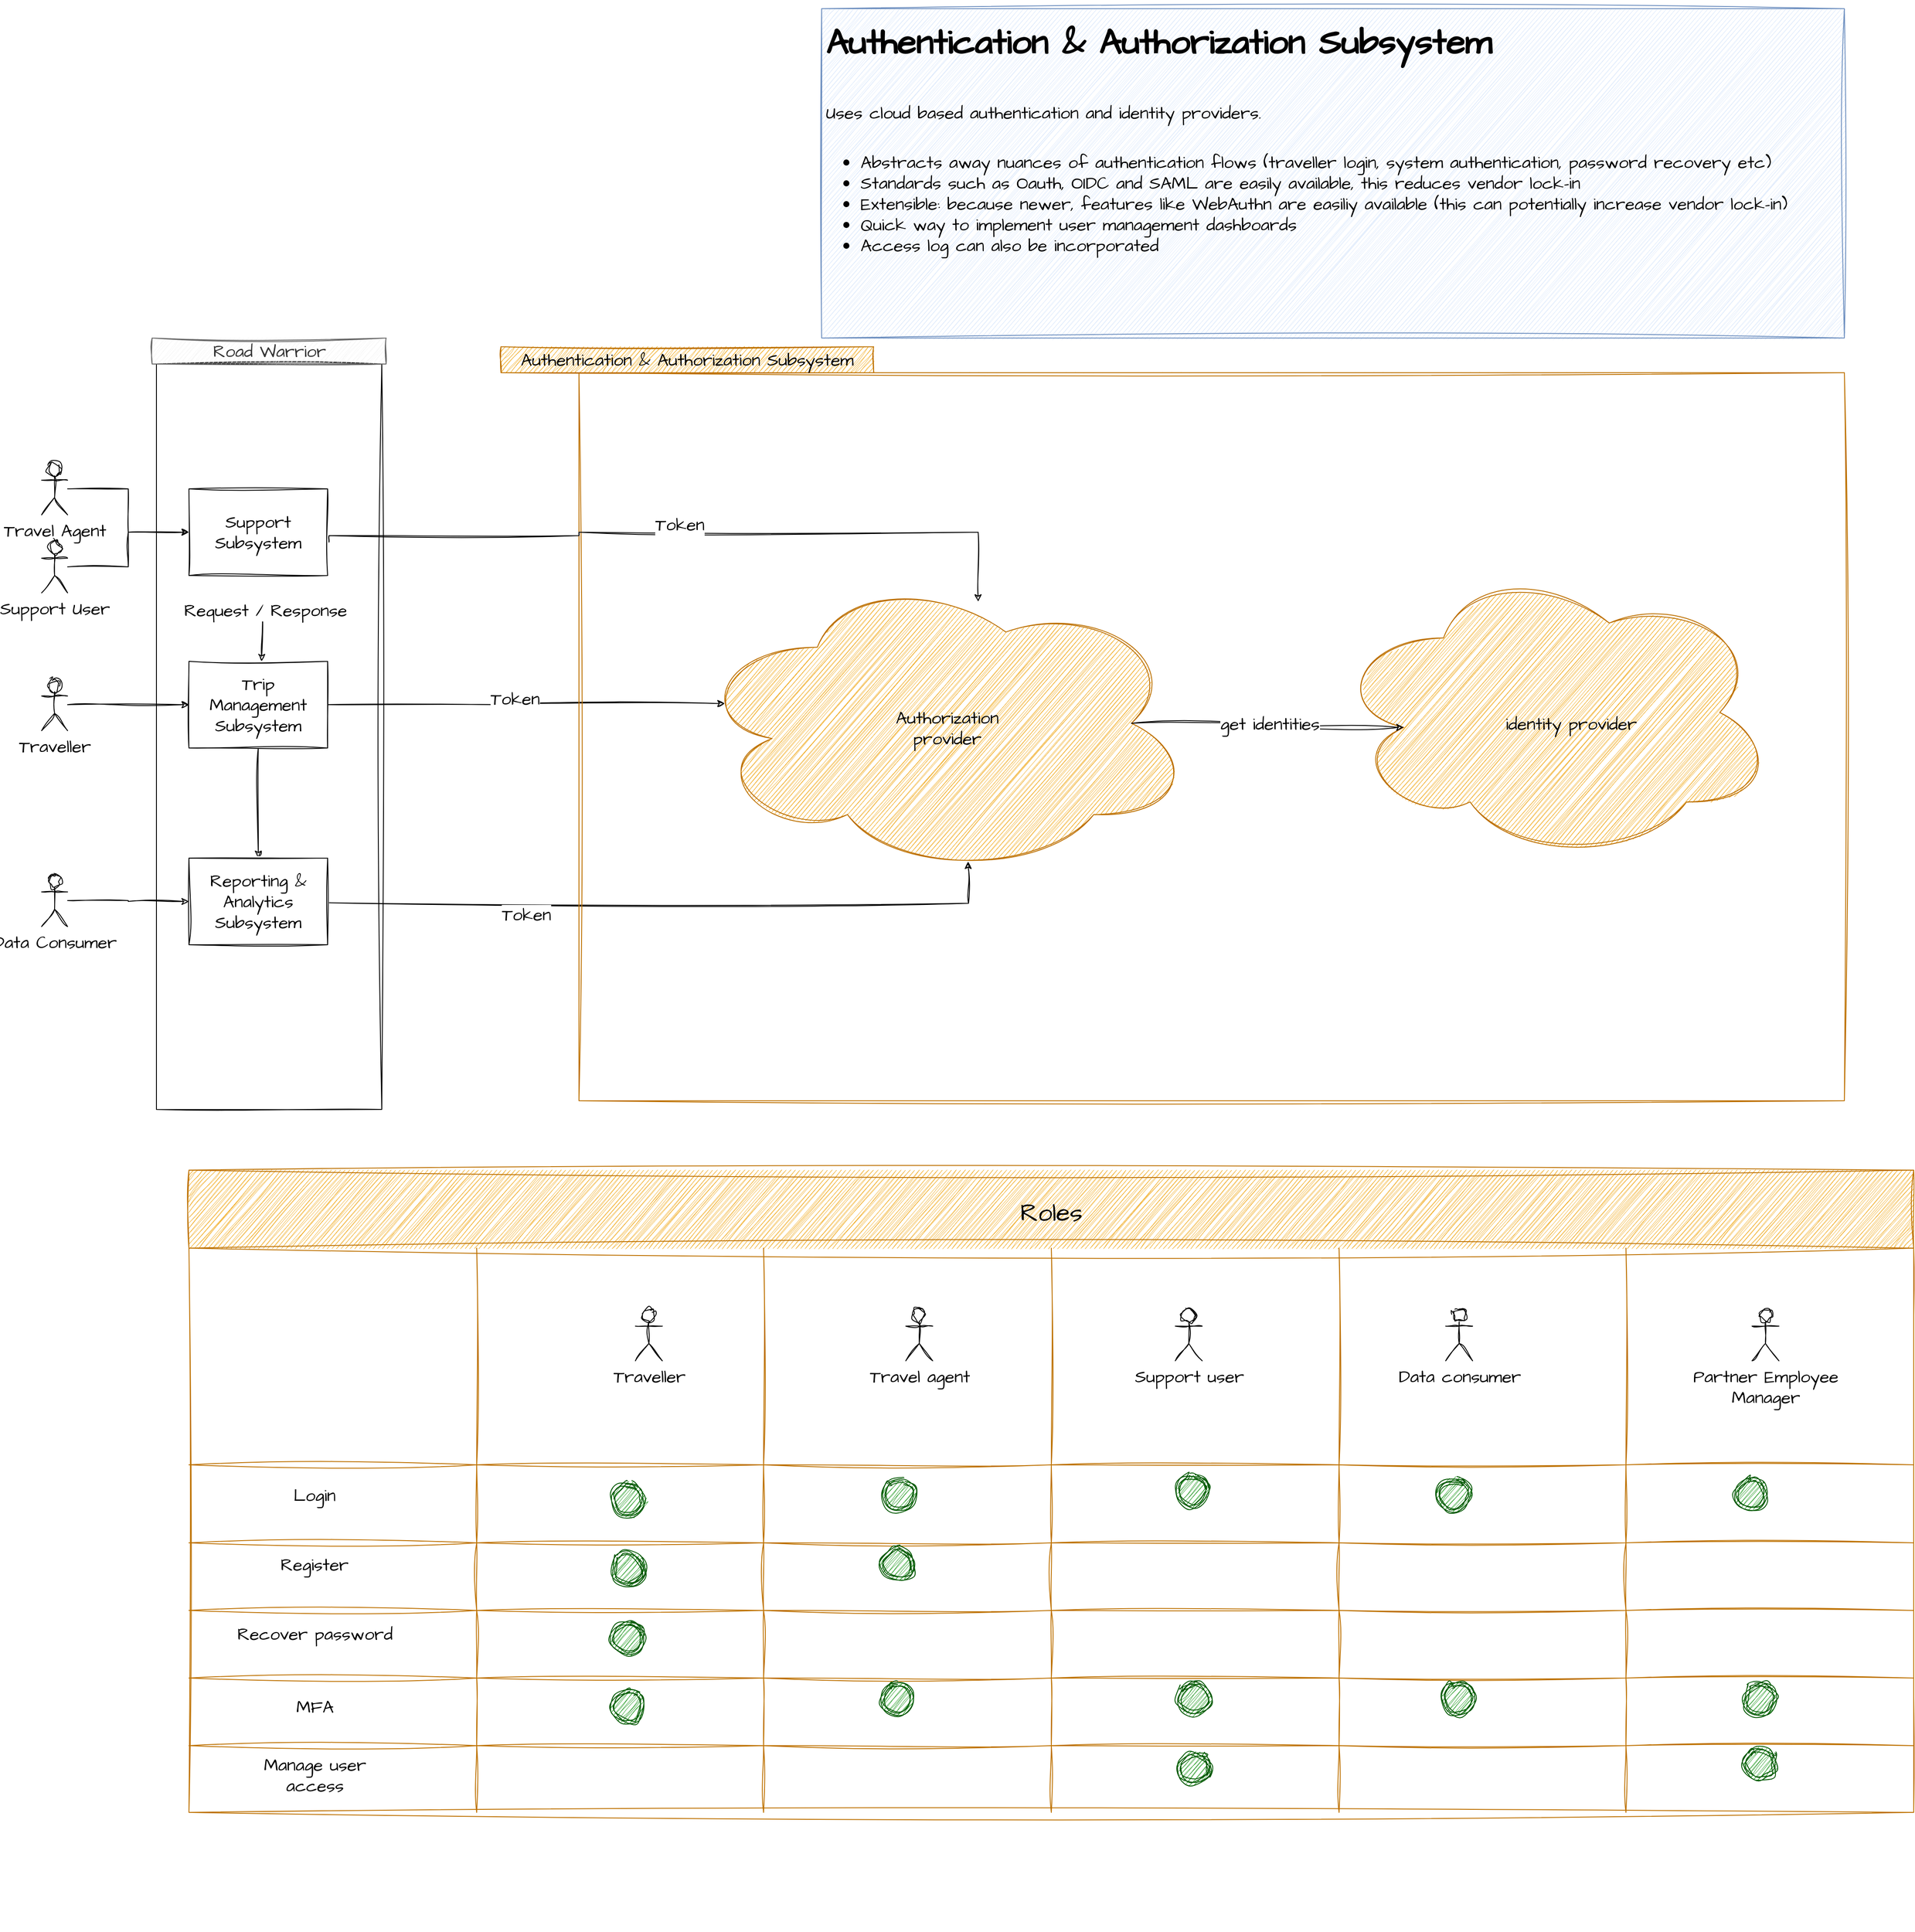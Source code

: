 <mxfile version="21.6.8" type="device">
  <diagram name="Page-1" id="iaMmfLkFWlHhySMgeEFM">
    <mxGraphModel dx="3787" dy="2923" grid="1" gridSize="10" guides="1" tooltips="1" connect="1" arrows="1" fold="1" page="1" pageScale="1" pageWidth="827" pageHeight="1169" math="0" shadow="0">
      <root>
        <mxCell id="0" />
        <mxCell id="1" parent="0" />
        <mxCell id="Tw4VB3FX5BYVcJqlLoP5-286" value="" style="rounded=0;whiteSpace=wrap;html=1;hachureGap=4;fontFamily=Architects Daughter;fontSource=https%3A%2F%2Ffonts.googleapis.com%2Fcss%3Ffamily%3DArchitects%2BDaughter;fontSize=20;fillColor=none;sketch=1;curveFitting=1;jiggle=2;" parent="1" vertex="1">
          <mxGeometry x="-467.5" y="370" width="260" height="860" as="geometry" />
        </mxCell>
        <mxCell id="dgVakmgCQbhf1UZAdD23-1" value="Support Subsystem" style="rounded=0;whiteSpace=wrap;html=1;hachureGap=4;fontFamily=Architects Daughter;fontSource=https%3A%2F%2Ffonts.googleapis.com%2Fcss%3Ffamily%3DArchitects%2BDaughter;fontSize=20;sketch=1;curveFitting=1;jiggle=2;" parent="1" vertex="1">
          <mxGeometry x="-430" y="514" width="160" height="100" as="geometry" />
        </mxCell>
        <mxCell id="dgVakmgCQbhf1UZAdD23-11" style="edgeStyle=orthogonalEdgeStyle;rounded=0;hachureGap=4;orthogonalLoop=1;jettySize=auto;html=1;entryX=0.5;entryY=0;entryDx=0;entryDy=0;fontFamily=Architects Daughter;fontSource=https%3A%2F%2Ffonts.googleapis.com%2Fcss%3Ffamily%3DArchitects%2BDaughter;fontSize=16;sketch=1;curveFitting=1;jiggle=2;" parent="1" source="dgVakmgCQbhf1UZAdD23-2" target="dgVakmgCQbhf1UZAdD23-6" edge="1">
          <mxGeometry relative="1" as="geometry" />
        </mxCell>
        <mxCell id="dgVakmgCQbhf1UZAdD23-29" style="edgeStyle=orthogonalEdgeStyle;rounded=0;hachureGap=4;orthogonalLoop=1;jettySize=auto;html=1;entryX=0.5;entryY=1;entryDx=0;entryDy=0;fontFamily=Architects Daughter;fontSource=https%3A%2F%2Ffonts.googleapis.com%2Fcss%3Ffamily%3DArchitects%2BDaughter;fontSize=16;startArrow=classic;startFill=1;sketch=1;curveFitting=1;jiggle=2;" parent="1" edge="1">
          <mxGeometry relative="1" as="geometry">
            <mxPoint x="-346" y="713" as="sourcePoint" />
            <mxPoint x="-346" y="643" as="targetPoint" />
          </mxGeometry>
        </mxCell>
        <mxCell id="8fw_uYAXPcDjaam-9VHa-3" style="edgeStyle=orthogonalEdgeStyle;rounded=0;hachureGap=4;orthogonalLoop=1;jettySize=auto;html=1;entryX=0.066;entryY=0.435;entryDx=0;entryDy=0;entryPerimeter=0;fontFamily=Architects Daughter;fontSource=https%3A%2F%2Ffonts.googleapis.com%2Fcss%3Ffamily%3DArchitects%2BDaughter;fontSize=16;sketch=1;curveFitting=1;jiggle=2;" parent="1" source="dgVakmgCQbhf1UZAdD23-2" target="Tw4VB3FX5BYVcJqlLoP5-24" edge="1">
          <mxGeometry relative="1" as="geometry" />
        </mxCell>
        <mxCell id="8fw_uYAXPcDjaam-9VHa-6" value="Token" style="edgeLabel;html=1;align=center;verticalAlign=middle;resizable=0;points=[];fontSize=20;fontFamily=Architects Daughter;sketch=1;curveFitting=1;jiggle=2;" parent="8fw_uYAXPcDjaam-9VHa-3" vertex="1" connectable="0">
          <mxGeometry x="-0.054" y="6" relative="1" as="geometry">
            <mxPoint as="offset" />
          </mxGeometry>
        </mxCell>
        <mxCell id="dgVakmgCQbhf1UZAdD23-2" value="Trip Management Subsystem" style="rounded=0;whiteSpace=wrap;html=1;hachureGap=4;fontFamily=Architects Daughter;fontSource=https%3A%2F%2Ffonts.googleapis.com%2Fcss%3Ffamily%3DArchitects%2BDaughter;fontSize=20;sketch=1;curveFitting=1;jiggle=2;" parent="1" vertex="1">
          <mxGeometry x="-430" y="713" width="160" height="100" as="geometry" />
        </mxCell>
        <mxCell id="8fw_uYAXPcDjaam-9VHa-2" style="edgeStyle=orthogonalEdgeStyle;rounded=0;hachureGap=4;orthogonalLoop=1;jettySize=auto;html=1;entryX=0.55;entryY=0.95;entryDx=0;entryDy=0;entryPerimeter=0;fontFamily=Architects Daughter;fontSource=https%3A%2F%2Ffonts.googleapis.com%2Fcss%3Ffamily%3DArchitects%2BDaughter;fontSize=16;sketch=1;curveFitting=1;jiggle=2;" parent="1" edge="1">
          <mxGeometry relative="1" as="geometry">
            <mxPoint x="-270" y="991.55" as="sourcePoint" />
            <mxPoint x="469" y="944.0" as="targetPoint" />
          </mxGeometry>
        </mxCell>
        <mxCell id="8fw_uYAXPcDjaam-9VHa-7" value="Token" style="edgeLabel;html=1;align=center;verticalAlign=middle;resizable=0;points=[];fontSize=20;fontFamily=Architects Daughter;sketch=1;curveFitting=1;jiggle=2;" parent="8fw_uYAXPcDjaam-9VHa-2" vertex="1" connectable="0">
          <mxGeometry x="-0.418" y="-13" relative="1" as="geometry">
            <mxPoint as="offset" />
          </mxGeometry>
        </mxCell>
        <mxCell id="dgVakmgCQbhf1UZAdD23-6" value="Reporting &amp;amp; Analytics Subsystem" style="rounded=0;whiteSpace=wrap;html=1;hachureGap=4;fontFamily=Architects Daughter;fontSource=https%3A%2F%2Ffonts.googleapis.com%2Fcss%3Ffamily%3DArchitects%2BDaughter;fontSize=20;sketch=1;curveFitting=1;jiggle=2;" parent="1" vertex="1">
          <mxGeometry x="-430" y="940" width="160" height="100" as="geometry" />
        </mxCell>
        <mxCell id="dgVakmgCQbhf1UZAdD23-18" style="edgeStyle=orthogonalEdgeStyle;rounded=0;hachureGap=4;orthogonalLoop=1;jettySize=auto;html=1;fontFamily=Architects Daughter;fontSource=https%3A%2F%2Ffonts.googleapis.com%2Fcss%3Ffamily%3DArchitects%2BDaughter;fontSize=16;entryX=0;entryY=0.5;entryDx=0;entryDy=0;sketch=1;curveFitting=1;jiggle=2;" parent="1" source="dgVakmgCQbhf1UZAdD23-13" target="dgVakmgCQbhf1UZAdD23-1" edge="1">
          <mxGeometry relative="1" as="geometry">
            <mxPoint x="-460.0" y="584" as="targetPoint" />
          </mxGeometry>
        </mxCell>
        <mxCell id="dgVakmgCQbhf1UZAdD23-13" value="Support User" style="shape=umlActor;verticalLabelPosition=bottom;verticalAlign=top;html=1;outlineConnect=0;hachureGap=4;fontFamily=Architects Daughter;fontSource=https%3A%2F%2Ffonts.googleapis.com%2Fcss%3Ffamily%3DArchitects%2BDaughter;fontSize=20;sketch=1;curveFitting=1;jiggle=2;" parent="1" vertex="1">
          <mxGeometry x="-600" y="574" width="30" height="60" as="geometry" />
        </mxCell>
        <mxCell id="dgVakmgCQbhf1UZAdD23-17" style="edgeStyle=orthogonalEdgeStyle;rounded=0;hachureGap=4;orthogonalLoop=1;jettySize=auto;html=1;entryX=0;entryY=0.5;entryDx=0;entryDy=0;fontFamily=Architects Daughter;fontSource=https%3A%2F%2Ffonts.googleapis.com%2Fcss%3Ffamily%3DArchitects%2BDaughter;fontSize=16;sketch=1;curveFitting=1;jiggle=2;" parent="1" source="dgVakmgCQbhf1UZAdD23-16" target="dgVakmgCQbhf1UZAdD23-1" edge="1">
          <mxGeometry relative="1" as="geometry" />
        </mxCell>
        <mxCell id="dgVakmgCQbhf1UZAdD23-16" value="Travel Agent" style="shape=umlActor;verticalLabelPosition=bottom;verticalAlign=top;html=1;outlineConnect=0;hachureGap=4;fontFamily=Architects Daughter;fontSource=https%3A%2F%2Ffonts.googleapis.com%2Fcss%3Ffamily%3DArchitects%2BDaughter;fontSize=20;sketch=1;curveFitting=1;jiggle=2;" parent="1" vertex="1">
          <mxGeometry x="-600" y="484" width="30" height="60" as="geometry" />
        </mxCell>
        <mxCell id="dgVakmgCQbhf1UZAdD23-21" style="edgeStyle=orthogonalEdgeStyle;rounded=0;hachureGap=4;orthogonalLoop=1;jettySize=auto;html=1;entryX=0;entryY=0.5;entryDx=0;entryDy=0;fontFamily=Architects Daughter;fontSource=https%3A%2F%2Ffonts.googleapis.com%2Fcss%3Ffamily%3DArchitects%2BDaughter;fontSize=16;sketch=1;curveFitting=1;jiggle=2;" parent="1" source="dgVakmgCQbhf1UZAdD23-20" target="dgVakmgCQbhf1UZAdD23-2" edge="1">
          <mxGeometry relative="1" as="geometry" />
        </mxCell>
        <mxCell id="dgVakmgCQbhf1UZAdD23-20" value="Traveller" style="shape=umlActor;verticalLabelPosition=bottom;verticalAlign=top;html=1;outlineConnect=0;hachureGap=4;fontFamily=Architects Daughter;fontSource=https%3A%2F%2Ffonts.googleapis.com%2Fcss%3Ffamily%3DArchitects%2BDaughter;fontSize=20;sketch=1;curveFitting=1;jiggle=2;" parent="1" vertex="1">
          <mxGeometry x="-600" y="733" width="30" height="60" as="geometry" />
        </mxCell>
        <mxCell id="dgVakmgCQbhf1UZAdD23-30" value="Request / Response" style="edgeLabel;html=1;align=center;verticalAlign=middle;resizable=0;points=[];fontSize=20;fontFamily=Architects Daughter;sketch=1;curveFitting=1;jiggle=2;" parent="1" vertex="1" connectable="0">
          <mxGeometry x="-342.5" y="654.0" as="geometry" />
        </mxCell>
        <mxCell id="dgVakmgCQbhf1UZAdD23-32" style="edgeStyle=orthogonalEdgeStyle;rounded=0;hachureGap=4;orthogonalLoop=1;jettySize=auto;html=1;fontFamily=Architects Daughter;fontSource=https%3A%2F%2Ffonts.googleapis.com%2Fcss%3Ffamily%3DArchitects%2BDaughter;fontSize=16;sketch=1;curveFitting=1;jiggle=2;" parent="1" source="dgVakmgCQbhf1UZAdD23-31" target="dgVakmgCQbhf1UZAdD23-6" edge="1">
          <mxGeometry relative="1" as="geometry" />
        </mxCell>
        <mxCell id="dgVakmgCQbhf1UZAdD23-31" value="Data Consumer" style="shape=umlActor;verticalLabelPosition=bottom;verticalAlign=top;html=1;outlineConnect=0;hachureGap=4;fontFamily=Architects Daughter;fontSource=https%3A%2F%2Ffonts.googleapis.com%2Fcss%3Ffamily%3DArchitects%2BDaughter;fontSize=20;sketch=1;curveFitting=1;jiggle=2;" parent="1" vertex="1">
          <mxGeometry x="-600" y="959" width="30" height="60" as="geometry" />
        </mxCell>
        <mxCell id="Tw4VB3FX5BYVcJqlLoP5-9" value="" style="swimlane;startSize=0;hachureGap=4;fontFamily=Architects Daughter;fontSource=https%3A%2F%2Ffonts.googleapis.com%2Fcss%3Ffamily%3DArchitects%2BDaughter;fontSize=20;fillColor=#f0a30a;fontColor=#000000;strokeColor=#BD7000;container=0;sketch=1;curveFitting=1;jiggle=2;" parent="1" vertex="1">
          <mxGeometry x="20" y="380" width="1460" height="840" as="geometry" />
        </mxCell>
        <mxCell id="8fw_uYAXPcDjaam-9VHa-4" style="edgeStyle=orthogonalEdgeStyle;rounded=0;hachureGap=4;orthogonalLoop=1;jettySize=auto;html=1;entryX=0.432;entryY=0.089;entryDx=0;entryDy=0;entryPerimeter=0;fontFamily=Architects Daughter;fontSource=https%3A%2F%2Ffonts.googleapis.com%2Fcss%3Ffamily%3DArchitects%2BDaughter;fontSize=16;exitX=1.01;exitY=0.615;exitDx=0;exitDy=0;exitPerimeter=0;sketch=1;curveFitting=1;jiggle=2;" parent="Tw4VB3FX5BYVcJqlLoP5-9" source="dgVakmgCQbhf1UZAdD23-1" edge="1">
          <mxGeometry relative="1" as="geometry">
            <mxPoint x="-210" y="187.88" as="sourcePoint" />
            <mxPoint x="460.56" y="264.119" as="targetPoint" />
            <Array as="points">
              <mxPoint x="-288" y="188" />
              <mxPoint y="188" />
              <mxPoint y="184" />
              <mxPoint x="461" y="184" />
            </Array>
          </mxGeometry>
        </mxCell>
        <mxCell id="8fw_uYAXPcDjaam-9VHa-5" value="Token" style="edgeLabel;html=1;align=center;verticalAlign=middle;resizable=0;points=[];fontSize=20;fontFamily=Architects Daughter;sketch=1;curveFitting=1;jiggle=2;" parent="8fw_uYAXPcDjaam-9VHa-4" vertex="1" connectable="0">
          <mxGeometry x="-0.008" y="9" relative="1" as="geometry">
            <mxPoint x="-1" as="offset" />
          </mxGeometry>
        </mxCell>
        <mxCell id="Tw4VB3FX5BYVcJqlLoP5-14" value="Authentication &amp;amp; Authorization Subsystem" style="text;html=1;strokeColor=#BD7000;fillColor=#f0a30a;align=center;verticalAlign=middle;whiteSpace=wrap;rounded=0;fontSize=20;fontFamily=Architects Daughter;fontColor=#000000;container=0;sketch=1;curveFitting=1;jiggle=2;" parent="1" vertex="1">
          <mxGeometry x="-70" y="350" width="430" height="30" as="geometry" />
        </mxCell>
        <mxCell id="Tw4VB3FX5BYVcJqlLoP5-33" value="&lt;h1&gt;Authentication &amp;amp; Authorization Subsystem&lt;br&gt;&lt;/h1&gt;&lt;h1&gt;&lt;span style=&quot;background-color: initial; font-size: 20px; font-weight: normal;&quot;&gt;Uses cloud based authentication and identity providers.&lt;/span&gt;&lt;br&gt;&lt;/h1&gt;&lt;div&gt;&lt;ul&gt;&lt;li&gt;Abstracts away nuances of authentication flows (traveller login, system authentication, password recovery etc)&lt;/li&gt;&lt;li&gt;Standards such as Oauth, OIDC and SAML are easily available, this reduces vendor lock-in&lt;br&gt;&lt;/li&gt;&lt;li&gt;Extensible: because newer, features like WebAuthn are easiliy available (this can potentially increase vendor lock-in)&lt;br&gt;&lt;/li&gt;&lt;li&gt;Quick way to implement user management dashboards&lt;/li&gt;&lt;li&gt;Access log can also be incorporated&lt;/li&gt;&lt;/ul&gt;&lt;/div&gt;" style="text;html=1;strokeColor=#6c8ebf;fillColor=#dae8fc;spacing=5;spacingTop=-20;whiteSpace=wrap;overflow=hidden;rounded=0;fontSize=20;fontFamily=Architects Daughter;sketch=1;curveFitting=1;jiggle=2;" parent="1" vertex="1">
          <mxGeometry x="300" y="-40" width="1180" height="380" as="geometry" />
        </mxCell>
        <mxCell id="Tw4VB3FX5BYVcJqlLoP5-236" value="" style="group;sketch=1;curveFitting=1;jiggle=2;" parent="1" vertex="1" connectable="0">
          <mxGeometry x="-430" y="1300" width="1990" height="878" as="geometry" />
        </mxCell>
        <mxCell id="Tw4VB3FX5BYVcJqlLoP5-123" value="Roles" style="shape=table;startSize=90;container=1;collapsible=0;childLayout=tableLayout;strokeColor=#BD7000;fontSize=29;hachureGap=4;fontFamily=Architects Daughter;fontSource=https%3A%2F%2Ffonts.googleapis.com%2Fcss%3Ffamily%3DArchitects%2BDaughter;fillColor=#f0a30a;fontColor=#000000;fontStyle=0;sketch=1;curveFitting=1;jiggle=2;" parent="Tw4VB3FX5BYVcJqlLoP5-236" vertex="1">
          <mxGeometry width="1990.0" height="741" as="geometry" />
        </mxCell>
        <mxCell id="Tw4VB3FX5BYVcJqlLoP5-168" style="shape=tableRow;horizontal=0;startSize=0;swimlaneHead=0;swimlaneBody=0;strokeColor=inherit;top=0;left=0;bottom=0;right=0;collapsible=0;dropTarget=0;fillColor=none;points=[[0,0.5],[1,0.5]];portConstraint=eastwest;fontSize=16;hachureGap=4;fontFamily=Architects Daughter;fontSource=https%3A%2F%2Ffonts.googleapis.com%2Fcss%3Ffamily%3DArchitects%2BDaughter;sketch=1;curveFitting=1;jiggle=2;" parent="Tw4VB3FX5BYVcJqlLoP5-123" vertex="1">
          <mxGeometry y="90" width="1990.0" height="250" as="geometry" />
        </mxCell>
        <mxCell id="Tw4VB3FX5BYVcJqlLoP5-198" style="shape=partialRectangle;html=1;whiteSpace=wrap;connectable=0;strokeColor=inherit;overflow=hidden;fillColor=none;top=0;left=0;bottom=0;right=0;pointerEvents=1;fontSize=16;hachureGap=4;fontFamily=Architects Daughter;fontSource=https%3A%2F%2Ffonts.googleapis.com%2Fcss%3Ffamily%3DArchitects%2BDaughter;sketch=1;curveFitting=1;jiggle=2;" parent="Tw4VB3FX5BYVcJqlLoP5-168" vertex="1">
          <mxGeometry width="332" height="250" as="geometry">
            <mxRectangle width="332" height="250" as="alternateBounds" />
          </mxGeometry>
        </mxCell>
        <mxCell id="Tw4VB3FX5BYVcJqlLoP5-169" style="shape=partialRectangle;html=1;whiteSpace=wrap;connectable=0;strokeColor=inherit;overflow=hidden;fillColor=none;top=0;left=0;bottom=0;right=0;pointerEvents=1;fontSize=16;hachureGap=4;fontFamily=Architects Daughter;fontSource=https%3A%2F%2Ffonts.googleapis.com%2Fcss%3Ffamily%3DArchitects%2BDaughter;sketch=1;curveFitting=1;jiggle=2;" parent="Tw4VB3FX5BYVcJqlLoP5-168" vertex="1">
          <mxGeometry x="332" width="331" height="250" as="geometry">
            <mxRectangle width="331" height="250" as="alternateBounds" />
          </mxGeometry>
        </mxCell>
        <mxCell id="Tw4VB3FX5BYVcJqlLoP5-170" style="shape=partialRectangle;html=1;whiteSpace=wrap;connectable=0;strokeColor=inherit;overflow=hidden;fillColor=none;top=0;left=0;bottom=0;right=0;pointerEvents=1;fontSize=16;hachureGap=4;fontFamily=Architects Daughter;fontSource=https%3A%2F%2Ffonts.googleapis.com%2Fcss%3Ffamily%3DArchitects%2BDaughter;sketch=1;curveFitting=1;jiggle=2;" parent="Tw4VB3FX5BYVcJqlLoP5-168" vertex="1">
          <mxGeometry x="663" width="332" height="250" as="geometry">
            <mxRectangle width="332" height="250" as="alternateBounds" />
          </mxGeometry>
        </mxCell>
        <mxCell id="Tw4VB3FX5BYVcJqlLoP5-171" style="shape=partialRectangle;html=1;whiteSpace=wrap;connectable=0;strokeColor=inherit;overflow=hidden;fillColor=none;top=0;left=0;bottom=0;right=0;pointerEvents=1;fontSize=16;hachureGap=4;fontFamily=Architects Daughter;fontSource=https%3A%2F%2Ffonts.googleapis.com%2Fcss%3Ffamily%3DArchitects%2BDaughter;sketch=1;curveFitting=1;jiggle=2;" parent="Tw4VB3FX5BYVcJqlLoP5-168" vertex="1">
          <mxGeometry x="995" width="332" height="250" as="geometry">
            <mxRectangle width="332" height="250" as="alternateBounds" />
          </mxGeometry>
        </mxCell>
        <mxCell id="Tw4VB3FX5BYVcJqlLoP5-172" style="shape=partialRectangle;html=1;whiteSpace=wrap;connectable=0;strokeColor=inherit;overflow=hidden;fillColor=none;top=0;left=0;bottom=0;right=0;pointerEvents=1;fontSize=16;hachureGap=4;fontFamily=Architects Daughter;fontSource=https%3A%2F%2Ffonts.googleapis.com%2Fcss%3Ffamily%3DArchitects%2BDaughter;sketch=1;curveFitting=1;jiggle=2;" parent="Tw4VB3FX5BYVcJqlLoP5-168" vertex="1">
          <mxGeometry x="1327" width="331" height="250" as="geometry">
            <mxRectangle width="331" height="250" as="alternateBounds" />
          </mxGeometry>
        </mxCell>
        <mxCell id="Tw4VB3FX5BYVcJqlLoP5-173" style="shape=partialRectangle;html=1;whiteSpace=wrap;connectable=0;strokeColor=inherit;overflow=hidden;fillColor=none;top=0;left=0;bottom=0;right=0;pointerEvents=1;fontSize=16;hachureGap=4;fontFamily=Architects Daughter;fontSource=https%3A%2F%2Ffonts.googleapis.com%2Fcss%3Ffamily%3DArchitects%2BDaughter;sketch=1;curveFitting=1;jiggle=2;" parent="Tw4VB3FX5BYVcJqlLoP5-168" vertex="1">
          <mxGeometry x="1658" width="332" height="250" as="geometry">
            <mxRectangle width="332" height="250" as="alternateBounds" />
          </mxGeometry>
        </mxCell>
        <mxCell id="Tw4VB3FX5BYVcJqlLoP5-128" value="" style="shape=tableRow;horizontal=0;startSize=0;swimlaneHead=0;swimlaneBody=0;strokeColor=inherit;top=0;left=0;bottom=0;right=0;collapsible=0;dropTarget=0;fillColor=none;points=[[0,0.5],[1,0.5]];portConstraint=eastwest;fontSize=16;hachureGap=4;fontFamily=Architects Daughter;fontSource=https%3A%2F%2Ffonts.googleapis.com%2Fcss%3Ffamily%3DArchitects%2BDaughter;sketch=1;curveFitting=1;jiggle=2;" parent="Tw4VB3FX5BYVcJqlLoP5-123" vertex="1">
          <mxGeometry y="340" width="1990.0" height="90" as="geometry" />
        </mxCell>
        <mxCell id="Tw4VB3FX5BYVcJqlLoP5-199" style="shape=partialRectangle;html=1;whiteSpace=wrap;connectable=0;strokeColor=inherit;overflow=hidden;fillColor=none;top=0;left=0;bottom=0;right=0;pointerEvents=1;fontSize=16;hachureGap=4;fontFamily=Architects Daughter;fontSource=https%3A%2F%2Ffonts.googleapis.com%2Fcss%3Ffamily%3DArchitects%2BDaughter;sketch=1;curveFitting=1;jiggle=2;" parent="Tw4VB3FX5BYVcJqlLoP5-128" vertex="1">
          <mxGeometry width="332" height="90" as="geometry">
            <mxRectangle width="332" height="90" as="alternateBounds" />
          </mxGeometry>
        </mxCell>
        <mxCell id="Tw4VB3FX5BYVcJqlLoP5-129" value="" style="shape=partialRectangle;html=1;whiteSpace=wrap;connectable=0;strokeColor=inherit;overflow=hidden;fillColor=none;top=0;left=0;bottom=0;right=0;pointerEvents=1;fontSize=16;hachureGap=4;fontFamily=Architects Daughter;fontSource=https%3A%2F%2Ffonts.googleapis.com%2Fcss%3Ffamily%3DArchitects%2BDaughter;sketch=1;curveFitting=1;jiggle=2;" parent="Tw4VB3FX5BYVcJqlLoP5-128" vertex="1">
          <mxGeometry x="332" width="331" height="90" as="geometry">
            <mxRectangle width="331" height="90" as="alternateBounds" />
          </mxGeometry>
        </mxCell>
        <mxCell id="Tw4VB3FX5BYVcJqlLoP5-130" value="" style="shape=partialRectangle;html=1;whiteSpace=wrap;connectable=0;strokeColor=inherit;overflow=hidden;fillColor=none;top=0;left=0;bottom=0;right=0;pointerEvents=1;fontSize=16;hachureGap=4;fontFamily=Architects Daughter;fontSource=https%3A%2F%2Ffonts.googleapis.com%2Fcss%3Ffamily%3DArchitects%2BDaughter;sketch=1;curveFitting=1;jiggle=2;" parent="Tw4VB3FX5BYVcJqlLoP5-128" vertex="1">
          <mxGeometry x="663" width="332" height="90" as="geometry">
            <mxRectangle width="332" height="90" as="alternateBounds" />
          </mxGeometry>
        </mxCell>
        <mxCell id="Tw4VB3FX5BYVcJqlLoP5-131" value="" style="shape=partialRectangle;html=1;whiteSpace=wrap;connectable=0;strokeColor=inherit;overflow=hidden;fillColor=none;top=0;left=0;bottom=0;right=0;pointerEvents=1;fontSize=16;hachureGap=4;fontFamily=Architects Daughter;fontSource=https%3A%2F%2Ffonts.googleapis.com%2Fcss%3Ffamily%3DArchitects%2BDaughter;sketch=1;curveFitting=1;jiggle=2;" parent="Tw4VB3FX5BYVcJqlLoP5-128" vertex="1">
          <mxGeometry x="995" width="332" height="90" as="geometry">
            <mxRectangle width="332" height="90" as="alternateBounds" />
          </mxGeometry>
        </mxCell>
        <mxCell id="Tw4VB3FX5BYVcJqlLoP5-137" style="shape=partialRectangle;html=1;whiteSpace=wrap;connectable=0;strokeColor=inherit;overflow=hidden;fillColor=none;top=0;left=0;bottom=0;right=0;pointerEvents=1;fontSize=16;hachureGap=4;fontFamily=Architects Daughter;fontSource=https%3A%2F%2Ffonts.googleapis.com%2Fcss%3Ffamily%3DArchitects%2BDaughter;sketch=1;curveFitting=1;jiggle=2;" parent="Tw4VB3FX5BYVcJqlLoP5-128" vertex="1">
          <mxGeometry x="1327" width="331" height="90" as="geometry">
            <mxRectangle width="331" height="90" as="alternateBounds" />
          </mxGeometry>
        </mxCell>
        <mxCell id="Tw4VB3FX5BYVcJqlLoP5-140" style="shape=partialRectangle;html=1;whiteSpace=wrap;connectable=0;strokeColor=inherit;overflow=hidden;fillColor=none;top=0;left=0;bottom=0;right=0;pointerEvents=1;fontSize=16;hachureGap=4;fontFamily=Architects Daughter;fontSource=https%3A%2F%2Ffonts.googleapis.com%2Fcss%3Ffamily%3DArchitects%2BDaughter;sketch=1;curveFitting=1;jiggle=2;" parent="Tw4VB3FX5BYVcJqlLoP5-128" vertex="1">
          <mxGeometry x="1658" width="332" height="90" as="geometry">
            <mxRectangle width="332" height="90" as="alternateBounds" />
          </mxGeometry>
        </mxCell>
        <mxCell id="Tw4VB3FX5BYVcJqlLoP5-132" value="" style="shape=tableRow;horizontal=0;startSize=0;swimlaneHead=0;swimlaneBody=0;strokeColor=inherit;top=0;left=0;bottom=0;right=0;collapsible=0;dropTarget=0;fillColor=none;points=[[0,0.5],[1,0.5]];portConstraint=eastwest;fontSize=16;hachureGap=4;fontFamily=Architects Daughter;fontSource=https%3A%2F%2Ffonts.googleapis.com%2Fcss%3Ffamily%3DArchitects%2BDaughter;sketch=1;curveFitting=1;jiggle=2;" parent="Tw4VB3FX5BYVcJqlLoP5-123" vertex="1">
          <mxGeometry y="430" width="1990.0" height="78" as="geometry" />
        </mxCell>
        <mxCell id="Tw4VB3FX5BYVcJqlLoP5-200" style="shape=partialRectangle;html=1;whiteSpace=wrap;connectable=0;strokeColor=inherit;overflow=hidden;fillColor=none;top=0;left=0;bottom=0;right=0;pointerEvents=1;fontSize=16;hachureGap=4;fontFamily=Architects Daughter;fontSource=https%3A%2F%2Ffonts.googleapis.com%2Fcss%3Ffamily%3DArchitects%2BDaughter;sketch=1;curveFitting=1;jiggle=2;" parent="Tw4VB3FX5BYVcJqlLoP5-132" vertex="1">
          <mxGeometry width="332" height="78" as="geometry">
            <mxRectangle width="332" height="78" as="alternateBounds" />
          </mxGeometry>
        </mxCell>
        <mxCell id="Tw4VB3FX5BYVcJqlLoP5-133" value="" style="shape=partialRectangle;html=1;whiteSpace=wrap;connectable=0;strokeColor=inherit;overflow=hidden;fillColor=none;top=0;left=0;bottom=0;right=0;pointerEvents=1;fontSize=16;hachureGap=4;fontFamily=Architects Daughter;fontSource=https%3A%2F%2Ffonts.googleapis.com%2Fcss%3Ffamily%3DArchitects%2BDaughter;sketch=1;curveFitting=1;jiggle=2;" parent="Tw4VB3FX5BYVcJqlLoP5-132" vertex="1">
          <mxGeometry x="332" width="331" height="78" as="geometry">
            <mxRectangle width="331" height="78" as="alternateBounds" />
          </mxGeometry>
        </mxCell>
        <mxCell id="Tw4VB3FX5BYVcJqlLoP5-134" value="" style="shape=partialRectangle;html=1;whiteSpace=wrap;connectable=0;strokeColor=inherit;overflow=hidden;fillColor=none;top=0;left=0;bottom=0;right=0;pointerEvents=1;fontSize=16;hachureGap=4;fontFamily=Architects Daughter;fontSource=https%3A%2F%2Ffonts.googleapis.com%2Fcss%3Ffamily%3DArchitects%2BDaughter;sketch=1;curveFitting=1;jiggle=2;" parent="Tw4VB3FX5BYVcJqlLoP5-132" vertex="1">
          <mxGeometry x="663" width="332" height="78" as="geometry">
            <mxRectangle width="332" height="78" as="alternateBounds" />
          </mxGeometry>
        </mxCell>
        <mxCell id="Tw4VB3FX5BYVcJqlLoP5-135" value="" style="shape=partialRectangle;html=1;whiteSpace=wrap;connectable=0;strokeColor=inherit;overflow=hidden;fillColor=none;top=0;left=0;bottom=0;right=0;pointerEvents=1;fontSize=16;hachureGap=4;fontFamily=Architects Daughter;fontSource=https%3A%2F%2Ffonts.googleapis.com%2Fcss%3Ffamily%3DArchitects%2BDaughter;sketch=1;curveFitting=1;jiggle=2;" parent="Tw4VB3FX5BYVcJqlLoP5-132" vertex="1">
          <mxGeometry x="995" width="332" height="78" as="geometry">
            <mxRectangle width="332" height="78" as="alternateBounds" />
          </mxGeometry>
        </mxCell>
        <mxCell id="Tw4VB3FX5BYVcJqlLoP5-138" style="shape=partialRectangle;html=1;whiteSpace=wrap;connectable=0;strokeColor=inherit;overflow=hidden;fillColor=none;top=0;left=0;bottom=0;right=0;pointerEvents=1;fontSize=16;hachureGap=4;fontFamily=Architects Daughter;fontSource=https%3A%2F%2Ffonts.googleapis.com%2Fcss%3Ffamily%3DArchitects%2BDaughter;sketch=1;curveFitting=1;jiggle=2;" parent="Tw4VB3FX5BYVcJqlLoP5-132" vertex="1">
          <mxGeometry x="1327" width="331" height="78" as="geometry">
            <mxRectangle width="331" height="78" as="alternateBounds" />
          </mxGeometry>
        </mxCell>
        <mxCell id="Tw4VB3FX5BYVcJqlLoP5-141" style="shape=partialRectangle;html=1;whiteSpace=wrap;connectable=0;strokeColor=inherit;overflow=hidden;fillColor=none;top=0;left=0;bottom=0;right=0;pointerEvents=1;fontSize=16;hachureGap=4;fontFamily=Architects Daughter;fontSource=https%3A%2F%2Ffonts.googleapis.com%2Fcss%3Ffamily%3DArchitects%2BDaughter;sketch=1;curveFitting=1;jiggle=2;" parent="Tw4VB3FX5BYVcJqlLoP5-132" vertex="1">
          <mxGeometry x="1658" width="332" height="78" as="geometry">
            <mxRectangle width="332" height="78" as="alternateBounds" />
          </mxGeometry>
        </mxCell>
        <mxCell id="Tw4VB3FX5BYVcJqlLoP5-174" style="shape=tableRow;horizontal=0;startSize=0;swimlaneHead=0;swimlaneBody=0;strokeColor=inherit;top=0;left=0;bottom=0;right=0;collapsible=0;dropTarget=0;fillColor=none;points=[[0,0.5],[1,0.5]];portConstraint=eastwest;fontSize=16;hachureGap=4;fontFamily=Architects Daughter;fontSource=https%3A%2F%2Ffonts.googleapis.com%2Fcss%3Ffamily%3DArchitects%2BDaughter;sketch=1;curveFitting=1;jiggle=2;" parent="Tw4VB3FX5BYVcJqlLoP5-123" vertex="1">
          <mxGeometry y="508" width="1990.0" height="78" as="geometry" />
        </mxCell>
        <mxCell id="Tw4VB3FX5BYVcJqlLoP5-201" style="shape=partialRectangle;html=1;whiteSpace=wrap;connectable=0;strokeColor=inherit;overflow=hidden;fillColor=none;top=0;left=0;bottom=0;right=0;pointerEvents=1;fontSize=16;hachureGap=4;fontFamily=Architects Daughter;fontSource=https%3A%2F%2Ffonts.googleapis.com%2Fcss%3Ffamily%3DArchitects%2BDaughter;sketch=1;curveFitting=1;jiggle=2;" parent="Tw4VB3FX5BYVcJqlLoP5-174" vertex="1">
          <mxGeometry width="332" height="78" as="geometry">
            <mxRectangle width="332" height="78" as="alternateBounds" />
          </mxGeometry>
        </mxCell>
        <mxCell id="Tw4VB3FX5BYVcJqlLoP5-175" style="shape=partialRectangle;html=1;whiteSpace=wrap;connectable=0;strokeColor=inherit;overflow=hidden;fillColor=none;top=0;left=0;bottom=0;right=0;pointerEvents=1;fontSize=16;hachureGap=4;fontFamily=Architects Daughter;fontSource=https%3A%2F%2Ffonts.googleapis.com%2Fcss%3Ffamily%3DArchitects%2BDaughter;sketch=1;curveFitting=1;jiggle=2;" parent="Tw4VB3FX5BYVcJqlLoP5-174" vertex="1">
          <mxGeometry x="332" width="331" height="78" as="geometry">
            <mxRectangle width="331" height="78" as="alternateBounds" />
          </mxGeometry>
        </mxCell>
        <mxCell id="Tw4VB3FX5BYVcJqlLoP5-176" style="shape=partialRectangle;html=1;whiteSpace=wrap;connectable=0;strokeColor=inherit;overflow=hidden;fillColor=none;top=0;left=0;bottom=0;right=0;pointerEvents=1;fontSize=16;hachureGap=4;fontFamily=Architects Daughter;fontSource=https%3A%2F%2Ffonts.googleapis.com%2Fcss%3Ffamily%3DArchitects%2BDaughter;sketch=1;curveFitting=1;jiggle=2;" parent="Tw4VB3FX5BYVcJqlLoP5-174" vertex="1">
          <mxGeometry x="663" width="332" height="78" as="geometry">
            <mxRectangle width="332" height="78" as="alternateBounds" />
          </mxGeometry>
        </mxCell>
        <mxCell id="Tw4VB3FX5BYVcJqlLoP5-177" style="shape=partialRectangle;html=1;whiteSpace=wrap;connectable=0;strokeColor=inherit;overflow=hidden;fillColor=none;top=0;left=0;bottom=0;right=0;pointerEvents=1;fontSize=16;hachureGap=4;fontFamily=Architects Daughter;fontSource=https%3A%2F%2Ffonts.googleapis.com%2Fcss%3Ffamily%3DArchitects%2BDaughter;sketch=1;curveFitting=1;jiggle=2;" parent="Tw4VB3FX5BYVcJqlLoP5-174" vertex="1">
          <mxGeometry x="995" width="332" height="78" as="geometry">
            <mxRectangle width="332" height="78" as="alternateBounds" />
          </mxGeometry>
        </mxCell>
        <mxCell id="Tw4VB3FX5BYVcJqlLoP5-178" style="shape=partialRectangle;html=1;whiteSpace=wrap;connectable=0;strokeColor=inherit;overflow=hidden;fillColor=none;top=0;left=0;bottom=0;right=0;pointerEvents=1;fontSize=16;hachureGap=4;fontFamily=Architects Daughter;fontSource=https%3A%2F%2Ffonts.googleapis.com%2Fcss%3Ffamily%3DArchitects%2BDaughter;sketch=1;curveFitting=1;jiggle=2;" parent="Tw4VB3FX5BYVcJqlLoP5-174" vertex="1">
          <mxGeometry x="1327" width="331" height="78" as="geometry">
            <mxRectangle width="331" height="78" as="alternateBounds" />
          </mxGeometry>
        </mxCell>
        <mxCell id="Tw4VB3FX5BYVcJqlLoP5-179" style="shape=partialRectangle;html=1;whiteSpace=wrap;connectable=0;strokeColor=inherit;overflow=hidden;fillColor=none;top=0;left=0;bottom=0;right=0;pointerEvents=1;fontSize=16;hachureGap=4;fontFamily=Architects Daughter;fontSource=https%3A%2F%2Ffonts.googleapis.com%2Fcss%3Ffamily%3DArchitects%2BDaughter;sketch=1;curveFitting=1;jiggle=2;" parent="Tw4VB3FX5BYVcJqlLoP5-174" vertex="1">
          <mxGeometry x="1658" width="332" height="78" as="geometry">
            <mxRectangle width="332" height="78" as="alternateBounds" />
          </mxGeometry>
        </mxCell>
        <mxCell id="Tw4VB3FX5BYVcJqlLoP5-192" style="shape=tableRow;horizontal=0;startSize=0;swimlaneHead=0;swimlaneBody=0;strokeColor=inherit;top=0;left=0;bottom=0;right=0;collapsible=0;dropTarget=0;fillColor=none;points=[[0,0.5],[1,0.5]];portConstraint=eastwest;fontSize=16;hachureGap=4;fontFamily=Architects Daughter;fontSource=https%3A%2F%2Ffonts.googleapis.com%2Fcss%3Ffamily%3DArchitects%2BDaughter;sketch=1;curveFitting=1;jiggle=2;" parent="Tw4VB3FX5BYVcJqlLoP5-123" vertex="1">
          <mxGeometry y="586" width="1990.0" height="78" as="geometry" />
        </mxCell>
        <mxCell id="Tw4VB3FX5BYVcJqlLoP5-202" style="shape=partialRectangle;html=1;whiteSpace=wrap;connectable=0;strokeColor=inherit;overflow=hidden;fillColor=none;top=0;left=0;bottom=0;right=0;pointerEvents=1;fontSize=16;hachureGap=4;fontFamily=Architects Daughter;fontSource=https%3A%2F%2Ffonts.googleapis.com%2Fcss%3Ffamily%3DArchitects%2BDaughter;sketch=1;curveFitting=1;jiggle=2;" parent="Tw4VB3FX5BYVcJqlLoP5-192" vertex="1">
          <mxGeometry width="332" height="78" as="geometry">
            <mxRectangle width="332" height="78" as="alternateBounds" />
          </mxGeometry>
        </mxCell>
        <mxCell id="Tw4VB3FX5BYVcJqlLoP5-193" style="shape=partialRectangle;html=1;whiteSpace=wrap;connectable=0;strokeColor=inherit;overflow=hidden;fillColor=none;top=0;left=0;bottom=0;right=0;pointerEvents=1;fontSize=16;hachureGap=4;fontFamily=Architects Daughter;fontSource=https%3A%2F%2Ffonts.googleapis.com%2Fcss%3Ffamily%3DArchitects%2BDaughter;sketch=1;curveFitting=1;jiggle=2;" parent="Tw4VB3FX5BYVcJqlLoP5-192" vertex="1">
          <mxGeometry x="332" width="331" height="78" as="geometry">
            <mxRectangle width="331" height="78" as="alternateBounds" />
          </mxGeometry>
        </mxCell>
        <mxCell id="Tw4VB3FX5BYVcJqlLoP5-194" style="shape=partialRectangle;html=1;whiteSpace=wrap;connectable=0;strokeColor=inherit;overflow=hidden;fillColor=none;top=0;left=0;bottom=0;right=0;pointerEvents=1;fontSize=16;hachureGap=4;fontFamily=Architects Daughter;fontSource=https%3A%2F%2Ffonts.googleapis.com%2Fcss%3Ffamily%3DArchitects%2BDaughter;sketch=1;curveFitting=1;jiggle=2;" parent="Tw4VB3FX5BYVcJqlLoP5-192" vertex="1">
          <mxGeometry x="663" width="332" height="78" as="geometry">
            <mxRectangle width="332" height="78" as="alternateBounds" />
          </mxGeometry>
        </mxCell>
        <mxCell id="Tw4VB3FX5BYVcJqlLoP5-195" style="shape=partialRectangle;html=1;whiteSpace=wrap;connectable=0;strokeColor=inherit;overflow=hidden;fillColor=none;top=0;left=0;bottom=0;right=0;pointerEvents=1;fontSize=16;hachureGap=4;fontFamily=Architects Daughter;fontSource=https%3A%2F%2Ffonts.googleapis.com%2Fcss%3Ffamily%3DArchitects%2BDaughter;sketch=1;curveFitting=1;jiggle=2;" parent="Tw4VB3FX5BYVcJqlLoP5-192" vertex="1">
          <mxGeometry x="995" width="332" height="78" as="geometry">
            <mxRectangle width="332" height="78" as="alternateBounds" />
          </mxGeometry>
        </mxCell>
        <mxCell id="Tw4VB3FX5BYVcJqlLoP5-196" style="shape=partialRectangle;html=1;whiteSpace=wrap;connectable=0;strokeColor=inherit;overflow=hidden;fillColor=none;top=0;left=0;bottom=0;right=0;pointerEvents=1;fontSize=16;hachureGap=4;fontFamily=Architects Daughter;fontSource=https%3A%2F%2Ffonts.googleapis.com%2Fcss%3Ffamily%3DArchitects%2BDaughter;sketch=1;curveFitting=1;jiggle=2;" parent="Tw4VB3FX5BYVcJqlLoP5-192" vertex="1">
          <mxGeometry x="1327" width="331" height="78" as="geometry">
            <mxRectangle width="331" height="78" as="alternateBounds" />
          </mxGeometry>
        </mxCell>
        <mxCell id="Tw4VB3FX5BYVcJqlLoP5-197" style="shape=partialRectangle;html=1;whiteSpace=wrap;connectable=0;strokeColor=inherit;overflow=hidden;fillColor=none;top=0;left=0;bottom=0;right=0;pointerEvents=1;fontSize=16;hachureGap=4;fontFamily=Architects Daughter;fontSource=https%3A%2F%2Ffonts.googleapis.com%2Fcss%3Ffamily%3DArchitects%2BDaughter;sketch=1;curveFitting=1;jiggle=2;" parent="Tw4VB3FX5BYVcJqlLoP5-192" vertex="1">
          <mxGeometry x="1658" width="332" height="78" as="geometry">
            <mxRectangle width="332" height="78" as="alternateBounds" />
          </mxGeometry>
        </mxCell>
        <mxCell id="Tw4VB3FX5BYVcJqlLoP5-186" style="shape=tableRow;horizontal=0;startSize=0;swimlaneHead=0;swimlaneBody=0;strokeColor=inherit;top=0;left=0;bottom=0;right=0;collapsible=0;dropTarget=0;fillColor=none;points=[[0,0.5],[1,0.5]];portConstraint=eastwest;fontSize=16;hachureGap=4;fontFamily=Architects Daughter;fontSource=https%3A%2F%2Ffonts.googleapis.com%2Fcss%3Ffamily%3DArchitects%2BDaughter;sketch=1;curveFitting=1;jiggle=2;" parent="Tw4VB3FX5BYVcJqlLoP5-123" vertex="1">
          <mxGeometry y="664" width="1990.0" height="77" as="geometry" />
        </mxCell>
        <mxCell id="Tw4VB3FX5BYVcJqlLoP5-203" style="shape=partialRectangle;html=1;whiteSpace=wrap;connectable=0;strokeColor=inherit;overflow=hidden;fillColor=none;top=0;left=0;bottom=0;right=0;pointerEvents=1;fontSize=16;hachureGap=4;fontFamily=Architects Daughter;fontSource=https%3A%2F%2Ffonts.googleapis.com%2Fcss%3Ffamily%3DArchitects%2BDaughter;sketch=1;curveFitting=1;jiggle=2;" parent="Tw4VB3FX5BYVcJqlLoP5-186" vertex="1">
          <mxGeometry width="332" height="77" as="geometry">
            <mxRectangle width="332" height="77" as="alternateBounds" />
          </mxGeometry>
        </mxCell>
        <mxCell id="Tw4VB3FX5BYVcJqlLoP5-187" style="shape=partialRectangle;html=1;whiteSpace=wrap;connectable=0;strokeColor=inherit;overflow=hidden;fillColor=none;top=0;left=0;bottom=0;right=0;pointerEvents=1;fontSize=16;hachureGap=4;fontFamily=Architects Daughter;fontSource=https%3A%2F%2Ffonts.googleapis.com%2Fcss%3Ffamily%3DArchitects%2BDaughter;sketch=1;curveFitting=1;jiggle=2;" parent="Tw4VB3FX5BYVcJqlLoP5-186" vertex="1">
          <mxGeometry x="332" width="331" height="77" as="geometry">
            <mxRectangle width="331" height="77" as="alternateBounds" />
          </mxGeometry>
        </mxCell>
        <mxCell id="Tw4VB3FX5BYVcJqlLoP5-188" style="shape=partialRectangle;html=1;whiteSpace=wrap;connectable=0;strokeColor=inherit;overflow=hidden;fillColor=none;top=0;left=0;bottom=0;right=0;pointerEvents=1;fontSize=16;hachureGap=4;fontFamily=Architects Daughter;fontSource=https%3A%2F%2Ffonts.googleapis.com%2Fcss%3Ffamily%3DArchitects%2BDaughter;sketch=1;curveFitting=1;jiggle=2;" parent="Tw4VB3FX5BYVcJqlLoP5-186" vertex="1">
          <mxGeometry x="663" width="332" height="77" as="geometry">
            <mxRectangle width="332" height="77" as="alternateBounds" />
          </mxGeometry>
        </mxCell>
        <mxCell id="Tw4VB3FX5BYVcJqlLoP5-189" style="shape=partialRectangle;html=1;whiteSpace=wrap;connectable=0;strokeColor=inherit;overflow=hidden;fillColor=none;top=0;left=0;bottom=0;right=0;pointerEvents=1;fontSize=16;hachureGap=4;fontFamily=Architects Daughter;fontSource=https%3A%2F%2Ffonts.googleapis.com%2Fcss%3Ffamily%3DArchitects%2BDaughter;sketch=1;curveFitting=1;jiggle=2;" parent="Tw4VB3FX5BYVcJqlLoP5-186" vertex="1">
          <mxGeometry x="995" width="332" height="77" as="geometry">
            <mxRectangle width="332" height="77" as="alternateBounds" />
          </mxGeometry>
        </mxCell>
        <mxCell id="Tw4VB3FX5BYVcJqlLoP5-190" style="shape=partialRectangle;html=1;whiteSpace=wrap;connectable=0;strokeColor=inherit;overflow=hidden;fillColor=none;top=0;left=0;bottom=0;right=0;pointerEvents=1;fontSize=16;hachureGap=4;fontFamily=Architects Daughter;fontSource=https%3A%2F%2Ffonts.googleapis.com%2Fcss%3Ffamily%3DArchitects%2BDaughter;sketch=1;curveFitting=1;jiggle=2;" parent="Tw4VB3FX5BYVcJqlLoP5-186" vertex="1">
          <mxGeometry x="1327" width="331" height="77" as="geometry">
            <mxRectangle width="331" height="77" as="alternateBounds" />
          </mxGeometry>
        </mxCell>
        <mxCell id="Tw4VB3FX5BYVcJqlLoP5-191" style="shape=partialRectangle;html=1;whiteSpace=wrap;connectable=0;strokeColor=inherit;overflow=hidden;fillColor=none;top=0;left=0;bottom=0;right=0;pointerEvents=1;fontSize=16;hachureGap=4;fontFamily=Architects Daughter;fontSource=https%3A%2F%2Ffonts.googleapis.com%2Fcss%3Ffamily%3DArchitects%2BDaughter;sketch=1;curveFitting=1;jiggle=2;" parent="Tw4VB3FX5BYVcJqlLoP5-186" vertex="1">
          <mxGeometry x="1658" width="332" height="77" as="geometry">
            <mxRectangle width="332" height="77" as="alternateBounds" />
          </mxGeometry>
        </mxCell>
        <mxCell id="Tw4VB3FX5BYVcJqlLoP5-73" value="Traveller" style="shape=umlActor;verticalLabelPosition=bottom;verticalAlign=top;html=1;outlineConnect=0;hachureGap=4;fontFamily=Architects Daughter;fontSource=https%3A%2F%2Ffonts.googleapis.com%2Fcss%3Ffamily%3DArchitects%2BDaughter;fontSize=20;sketch=1;curveFitting=1;jiggle=2;" parent="Tw4VB3FX5BYVcJqlLoP5-236" vertex="1">
          <mxGeometry x="515.12" y="160" width="31.094" height="60" as="geometry" />
        </mxCell>
        <mxCell id="Tw4VB3FX5BYVcJqlLoP5-74" value="Travel agent" style="shape=umlActor;verticalLabelPosition=bottom;verticalAlign=top;html=1;outlineConnect=0;hachureGap=4;fontFamily=Architects Daughter;fontSource=https%3A%2F%2Ffonts.googleapis.com%2Fcss%3Ffamily%3DArchitects%2BDaughter;fontSize=20;sketch=1;curveFitting=1;jiggle=2;" parent="Tw4VB3FX5BYVcJqlLoP5-236" vertex="1">
          <mxGeometry x="827.094" y="160" width="31.094" height="60" as="geometry" />
        </mxCell>
        <mxCell id="Tw4VB3FX5BYVcJqlLoP5-77" value="Support user" style="shape=umlActor;verticalLabelPosition=bottom;verticalAlign=top;html=1;outlineConnect=0;hachureGap=4;fontFamily=Architects Daughter;fontSource=https%3A%2F%2Ffonts.googleapis.com%2Fcss%3Ffamily%3DArchitects%2BDaughter;fontSize=20;sketch=1;curveFitting=1;jiggle=2;" parent="Tw4VB3FX5BYVcJqlLoP5-236" vertex="1">
          <mxGeometry x="1138.031" y="160" width="31.094" height="60" as="geometry" />
        </mxCell>
        <mxCell id="Tw4VB3FX5BYVcJqlLoP5-78" value="Data consumer" style="shape=umlActor;verticalLabelPosition=bottom;verticalAlign=top;html=1;outlineConnect=0;hachureGap=4;fontFamily=Architects Daughter;fontSource=https%3A%2F%2Ffonts.googleapis.com%2Fcss%3Ffamily%3DArchitects%2BDaughter;fontSize=20;sketch=1;curveFitting=1;jiggle=2;" parent="Tw4VB3FX5BYVcJqlLoP5-236" vertex="1">
          <mxGeometry x="1450.005" y="160" width="31.094" height="60" as="geometry" />
        </mxCell>
        <mxCell id="Tw4VB3FX5BYVcJqlLoP5-79" value="Partner Employee &lt;br&gt;Manager" style="shape=umlActor;verticalLabelPosition=bottom;verticalAlign=top;html=1;outlineConnect=0;hachureGap=4;fontFamily=Architects Daughter;fontSource=https%3A%2F%2Ffonts.googleapis.com%2Fcss%3Ffamily%3DArchitects%2BDaughter;fontSize=20;sketch=1;curveFitting=1;jiggle=2;" parent="Tw4VB3FX5BYVcJqlLoP5-236" vertex="1">
          <mxGeometry x="1803.438" y="160" width="31.094" height="60" as="geometry" />
        </mxCell>
        <mxCell id="Tw4VB3FX5BYVcJqlLoP5-205" value="Login" style="text;html=1;strokeColor=none;fillColor=none;align=center;verticalAlign=middle;whiteSpace=wrap;rounded=0;fontSize=20;fontFamily=Architects Daughter;sketch=1;curveFitting=1;jiggle=2;" parent="Tw4VB3FX5BYVcJqlLoP5-236" vertex="1">
          <mxGeometry x="114.01" y="360" width="62.188" height="30" as="geometry" />
        </mxCell>
        <mxCell id="Tw4VB3FX5BYVcJqlLoP5-206" value="Register" style="text;html=1;strokeColor=none;fillColor=none;align=center;verticalAlign=middle;whiteSpace=wrap;rounded=0;fontSize=20;fontFamily=Architects Daughter;sketch=1;curveFitting=1;jiggle=2;" parent="Tw4VB3FX5BYVcJqlLoP5-236" vertex="1">
          <mxGeometry x="114.01" y="440" width="62.188" height="30" as="geometry" />
        </mxCell>
        <mxCell id="Tw4VB3FX5BYVcJqlLoP5-207" value="Recover password" style="text;html=1;strokeColor=none;fillColor=none;align=center;verticalAlign=middle;whiteSpace=wrap;rounded=0;fontSize=20;fontFamily=Architects Daughter;sketch=1;curveFitting=1;jiggle=2;" parent="Tw4VB3FX5BYVcJqlLoP5-236" vertex="1">
          <mxGeometry x="51.823" y="520" width="186.563" height="30" as="geometry" />
        </mxCell>
        <mxCell id="Tw4VB3FX5BYVcJqlLoP5-208" value="MFA" style="text;html=1;strokeColor=none;fillColor=none;align=center;verticalAlign=middle;whiteSpace=wrap;rounded=0;fontSize=20;fontFamily=Architects Daughter;sketch=1;curveFitting=1;jiggle=2;" parent="Tw4VB3FX5BYVcJqlLoP5-236" vertex="1">
          <mxGeometry x="51.823" y="604" width="186.563" height="30" as="geometry" />
        </mxCell>
        <mxCell id="Tw4VB3FX5BYVcJqlLoP5-209" value="Manage user access" style="text;html=1;strokeColor=none;fillColor=none;align=center;verticalAlign=middle;whiteSpace=wrap;rounded=0;fontSize=20;fontFamily=Architects Daughter;sketch=1;curveFitting=1;jiggle=2;" parent="Tw4VB3FX5BYVcJqlLoP5-236" vertex="1">
          <mxGeometry x="51.823" y="683" width="186.563" height="30" as="geometry" />
        </mxCell>
        <mxCell id="Tw4VB3FX5BYVcJqlLoP5-219" value="" style="ellipse;shape=doubleEllipse;whiteSpace=wrap;html=1;aspect=fixed;hachureGap=4;fontFamily=Architects Daughter;fontSource=https%3A%2F%2Ffonts.googleapis.com%2Fcss%3Ffamily%3DArchitects%2BDaughter;fontSize=20;fillColor=#008a00;fontColor=#ffffff;strokeColor=#005700;sketch=1;curveFitting=1;jiggle=2;" parent="Tw4VB3FX5BYVcJqlLoP5-236" vertex="1">
          <mxGeometry x="487.135" y="360" width="39.375" height="39.375" as="geometry" />
        </mxCell>
        <mxCell id="Tw4VB3FX5BYVcJqlLoP5-220" value="" style="ellipse;shape=doubleEllipse;whiteSpace=wrap;html=1;aspect=fixed;hachureGap=4;fontFamily=Architects Daughter;fontSource=https%3A%2F%2Ffonts.googleapis.com%2Fcss%3Ffamily%3DArchitects%2BDaughter;fontSize=20;fillColor=#008a00;fontColor=#ffffff;strokeColor=#005700;sketch=1;curveFitting=1;jiggle=2;" parent="Tw4VB3FX5BYVcJqlLoP5-236" vertex="1">
          <mxGeometry x="487.135" y="440" width="39.375" height="39.375" as="geometry" />
        </mxCell>
        <mxCell id="Tw4VB3FX5BYVcJqlLoP5-221" value="" style="ellipse;shape=doubleEllipse;whiteSpace=wrap;html=1;aspect=fixed;hachureGap=4;fontFamily=Architects Daughter;fontSource=https%3A%2F%2Ffonts.googleapis.com%2Fcss%3Ffamily%3DArchitects%2BDaughter;fontSize=20;fillColor=#008a00;fontColor=#ffffff;strokeColor=#005700;sketch=1;curveFitting=1;jiggle=2;" parent="Tw4VB3FX5BYVcJqlLoP5-236" vertex="1">
          <mxGeometry x="487.135" y="520" width="39.375" height="39.375" as="geometry" />
        </mxCell>
        <mxCell id="Tw4VB3FX5BYVcJqlLoP5-222" value="" style="ellipse;shape=doubleEllipse;whiteSpace=wrap;html=1;aspect=fixed;hachureGap=4;fontFamily=Architects Daughter;fontSource=https%3A%2F%2Ffonts.googleapis.com%2Fcss%3Ffamily%3DArchitects%2BDaughter;fontSize=20;fillColor=#008a00;fontColor=#ffffff;strokeColor=#005700;sketch=1;curveFitting=1;jiggle=2;" parent="Tw4VB3FX5BYVcJqlLoP5-236" vertex="1">
          <mxGeometry x="487.135" y="599.31" width="39.375" height="39.375" as="geometry" />
        </mxCell>
        <mxCell id="Tw4VB3FX5BYVcJqlLoP5-223" value="" style="ellipse;shape=doubleEllipse;whiteSpace=wrap;html=1;aspect=fixed;hachureGap=4;fontFamily=Architects Daughter;fontSource=https%3A%2F%2Ffonts.googleapis.com%2Fcss%3Ffamily%3DArchitects%2BDaughter;fontSize=20;fillColor=#008a00;fontColor=#ffffff;strokeColor=#005700;sketch=1;curveFitting=1;jiggle=2;" parent="Tw4VB3FX5BYVcJqlLoP5-236" vertex="1">
          <mxGeometry x="799.109" y="355" width="39.375" height="39.375" as="geometry" />
        </mxCell>
        <mxCell id="Tw4VB3FX5BYVcJqlLoP5-224" value="" style="ellipse;shape=doubleEllipse;whiteSpace=wrap;html=1;aspect=fixed;hachureGap=4;fontFamily=Architects Daughter;fontSource=https%3A%2F%2Ffonts.googleapis.com%2Fcss%3Ffamily%3DArchitects%2BDaughter;fontSize=20;fillColor=#008a00;fontColor=#ffffff;strokeColor=#005700;sketch=1;curveFitting=1;jiggle=2;" parent="Tw4VB3FX5BYVcJqlLoP5-236" vertex="1">
          <mxGeometry x="798.073" y="435" width="39.375" height="39.375" as="geometry" />
        </mxCell>
        <mxCell id="Tw4VB3FX5BYVcJqlLoP5-225" value="" style="ellipse;shape=doubleEllipse;whiteSpace=wrap;html=1;aspect=fixed;hachureGap=4;fontFamily=Architects Daughter;fontSource=https%3A%2F%2Ffonts.googleapis.com%2Fcss%3Ffamily%3DArchitects%2BDaughter;fontSize=20;fillColor=#008a00;fontColor=#ffffff;strokeColor=#005700;sketch=1;curveFitting=1;jiggle=2;" parent="Tw4VB3FX5BYVcJqlLoP5-236" vertex="1">
          <mxGeometry x="1138.031" y="350" width="39.375" height="39.375" as="geometry" />
        </mxCell>
        <mxCell id="Tw4VB3FX5BYVcJqlLoP5-226" value="" style="ellipse;shape=doubleEllipse;whiteSpace=wrap;html=1;aspect=fixed;hachureGap=4;fontFamily=Architects Daughter;fontSource=https%3A%2F%2Ffonts.googleapis.com%2Fcss%3Ffamily%3DArchitects%2BDaughter;fontSize=20;fillColor=#008a00;fontColor=#ffffff;strokeColor=#005700;sketch=1;curveFitting=1;jiggle=2;" parent="Tw4VB3FX5BYVcJqlLoP5-236" vertex="1">
          <mxGeometry x="798.073" y="590" width="39.375" height="39.375" as="geometry" />
        </mxCell>
        <mxCell id="Tw4VB3FX5BYVcJqlLoP5-227" value="" style="ellipse;shape=doubleEllipse;whiteSpace=wrap;html=1;aspect=fixed;hachureGap=4;fontFamily=Architects Daughter;fontSource=https%3A%2F%2Ffonts.googleapis.com%2Fcss%3Ffamily%3DArchitects%2BDaughter;fontSize=20;fillColor=#008a00;fontColor=#ffffff;strokeColor=#005700;sketch=1;curveFitting=1;jiggle=2;" parent="Tw4VB3FX5BYVcJqlLoP5-236" vertex="1">
          <mxGeometry x="1140.104" y="590" width="39.375" height="39.375" as="geometry" />
        </mxCell>
        <mxCell id="Tw4VB3FX5BYVcJqlLoP5-228" value="" style="ellipse;shape=doubleEllipse;whiteSpace=wrap;html=1;aspect=fixed;hachureGap=4;fontFamily=Architects Daughter;fontSource=https%3A%2F%2Ffonts.googleapis.com%2Fcss%3Ffamily%3DArchitects%2BDaughter;fontSize=20;fillColor=#008a00;fontColor=#ffffff;strokeColor=#005700;sketch=1;curveFitting=1;jiggle=2;" parent="Tw4VB3FX5BYVcJqlLoP5-236" vertex="1">
          <mxGeometry x="1140.104" y="670" width="39.375" height="39.375" as="geometry" />
        </mxCell>
        <mxCell id="Tw4VB3FX5BYVcJqlLoP5-229" value="" style="ellipse;shape=doubleEllipse;whiteSpace=wrap;html=1;aspect=fixed;hachureGap=4;fontFamily=Architects Daughter;fontSource=https%3A%2F%2Ffonts.googleapis.com%2Fcss%3Ffamily%3DArchitects%2BDaughter;fontSize=20;fillColor=#008a00;fontColor=#ffffff;strokeColor=#005700;sketch=1;curveFitting=1;jiggle=2;" parent="Tw4VB3FX5BYVcJqlLoP5-236" vertex="1">
          <mxGeometry x="1439.641" y="355" width="39.375" height="39.375" as="geometry" />
        </mxCell>
        <mxCell id="Tw4VB3FX5BYVcJqlLoP5-230" value="" style="ellipse;shape=doubleEllipse;whiteSpace=wrap;html=1;aspect=fixed;hachureGap=4;fontFamily=Architects Daughter;fontSource=https%3A%2F%2Ffonts.googleapis.com%2Fcss%3Ffamily%3DArchitects%2BDaughter;fontSize=20;fillColor=#008a00;fontColor=#ffffff;strokeColor=#005700;sketch=1;curveFitting=1;jiggle=2;" parent="Tw4VB3FX5BYVcJqlLoP5-236" vertex="1">
          <mxGeometry x="1782.708" y="354" width="39.375" height="39.375" as="geometry" />
        </mxCell>
        <mxCell id="Tw4VB3FX5BYVcJqlLoP5-231" value="" style="ellipse;shape=doubleEllipse;whiteSpace=wrap;html=1;aspect=fixed;hachureGap=4;fontFamily=Architects Daughter;fontSource=https%3A%2F%2Ffonts.googleapis.com%2Fcss%3Ffamily%3DArchitects%2BDaughter;fontSize=20;fillColor=#008a00;fontColor=#ffffff;strokeColor=#005700;sketch=1;curveFitting=1;jiggle=2;" parent="Tw4VB3FX5BYVcJqlLoP5-236" vertex="1">
          <mxGeometry x="1444.823" y="590" width="39.375" height="39.375" as="geometry" />
        </mxCell>
        <mxCell id="Tw4VB3FX5BYVcJqlLoP5-232" value="" style="ellipse;shape=doubleEllipse;whiteSpace=wrap;html=1;aspect=fixed;hachureGap=4;fontFamily=Architects Daughter;fontSource=https%3A%2F%2Ffonts.googleapis.com%2Fcss%3Ffamily%3DArchitects%2BDaughter;fontSize=20;fillColor=#008a00;fontColor=#ffffff;strokeColor=#005700;sketch=1;curveFitting=1;jiggle=2;" parent="Tw4VB3FX5BYVcJqlLoP5-236" vertex="1">
          <mxGeometry x="1793.073" y="590" width="39.375" height="39.375" as="geometry" />
        </mxCell>
        <mxCell id="Tw4VB3FX5BYVcJqlLoP5-233" value="" style="ellipse;shape=doubleEllipse;whiteSpace=wrap;html=1;aspect=fixed;hachureGap=4;fontFamily=Architects Daughter;fontSource=https%3A%2F%2Ffonts.googleapis.com%2Fcss%3Ffamily%3DArchitects%2BDaughter;fontSize=20;fillColor=#008a00;fontColor=#ffffff;strokeColor=#005700;sketch=1;curveFitting=1;jiggle=2;" parent="Tw4VB3FX5BYVcJqlLoP5-236" vertex="1">
          <mxGeometry x="1793.073" y="665" width="39.375" height="39.375" as="geometry" />
        </mxCell>
        <mxCell id="Tw4VB3FX5BYVcJqlLoP5-24" value="" style="ellipse;shape=cloud;whiteSpace=wrap;html=1;hachureGap=4;fontFamily=Architects Daughter;fontSource=https%3A%2F%2Ffonts.googleapis.com%2Fcss%3Ffamily%3DArchitects%2BDaughter;fontSize=20;fillColor=#f0a30a;fontColor=#000000;strokeColor=#BD7000;container=0;sketch=1;curveFitting=1;jiggle=2;" parent="1" vertex="1">
          <mxGeometry x="150" y="609" width="580" height="351" as="geometry" />
        </mxCell>
        <mxCell id="Tw4VB3FX5BYVcJqlLoP5-65" value="" style="ellipse;shape=cloud;whiteSpace=wrap;html=1;hachureGap=4;fontFamily=Architects Daughter;fontSource=https%3A%2F%2Ffonts.googleapis.com%2Fcss%3Ffamily%3DArchitects%2BDaughter;fontSize=20;fillColor=#f0a30a;fontColor=#000000;strokeColor=#BD7000;container=0;sketch=1;curveFitting=1;jiggle=2;" parent="1" vertex="1">
          <mxGeometry x="890" y="600" width="510" height="344" as="geometry" />
        </mxCell>
        <mxCell id="Tw4VB3FX5BYVcJqlLoP5-72" style="edgeStyle=orthogonalEdgeStyle;rounded=0;hachureGap=4;orthogonalLoop=1;jettySize=auto;html=1;entryX=0.16;entryY=0.55;entryDx=0;entryDy=0;entryPerimeter=0;fontFamily=Architects Daughter;fontSource=https%3A%2F%2Ffonts.googleapis.com%2Fcss%3Ffamily%3DArchitects%2BDaughter;fontSize=16;exitX=0.875;exitY=0.5;exitDx=0;exitDy=0;exitPerimeter=0;sketch=1;curveFitting=1;jiggle=2;" parent="1" source="Tw4VB3FX5BYVcJqlLoP5-24" target="Tw4VB3FX5BYVcJqlLoP5-65" edge="1">
          <mxGeometry relative="1" as="geometry">
            <mxPoint x="550" y="712" as="sourcePoint" />
          </mxGeometry>
        </mxCell>
        <mxCell id="Tw4VB3FX5BYVcJqlLoP5-251" value="get identities" style="edgeLabel;html=1;align=center;verticalAlign=middle;resizable=0;points=[];fontSize=20;fontFamily=Architects Daughter;container=0;sketch=1;curveFitting=1;jiggle=2;" parent="Tw4VB3FX5BYVcJqlLoP5-72" vertex="1" connectable="0">
          <mxGeometry x="0.025" y="4" relative="1" as="geometry">
            <mxPoint as="offset" />
          </mxGeometry>
        </mxCell>
        <mxCell id="Tw4VB3FX5BYVcJqlLoP5-66" value="identity provider" style="text;html=1;strokeColor=none;fillColor=none;align=center;verticalAlign=middle;whiteSpace=wrap;rounded=0;fontSize=20;fontFamily=Architects Daughter;fontColor=#000000;glass=0;container=0;sketch=1;curveFitting=1;jiggle=2;" parent="1" vertex="1">
          <mxGeometry x="1080" y="744.5" width="170" height="80" as="geometry" />
        </mxCell>
        <mxCell id="Tw4VB3FX5BYVcJqlLoP5-25" value="Authorization provider" style="text;html=1;strokeColor=none;fillColor=none;align=center;verticalAlign=middle;whiteSpace=wrap;rounded=0;fontSize=20;fontFamily=Architects Daughter;fontColor=#000000;glass=0;container=0;sketch=1;curveFitting=1;jiggle=2;" parent="1" vertex="1">
          <mxGeometry x="360" y="750" width="170" height="80" as="geometry" />
        </mxCell>
        <mxCell id="Tw4VB3FX5BYVcJqlLoP5-287" value="Road Warrior" style="text;html=1;strokeColor=#666666;fillColor=#f5f5f5;align=center;verticalAlign=middle;whiteSpace=wrap;rounded=0;fontSize=20;fontFamily=Architects Daughter;fontColor=#333333;container=0;sketch=1;curveFitting=1;jiggle=2;" parent="1" vertex="1">
          <mxGeometry x="-472.5" y="340" width="270" height="30" as="geometry" />
        </mxCell>
      </root>
    </mxGraphModel>
  </diagram>
</mxfile>
